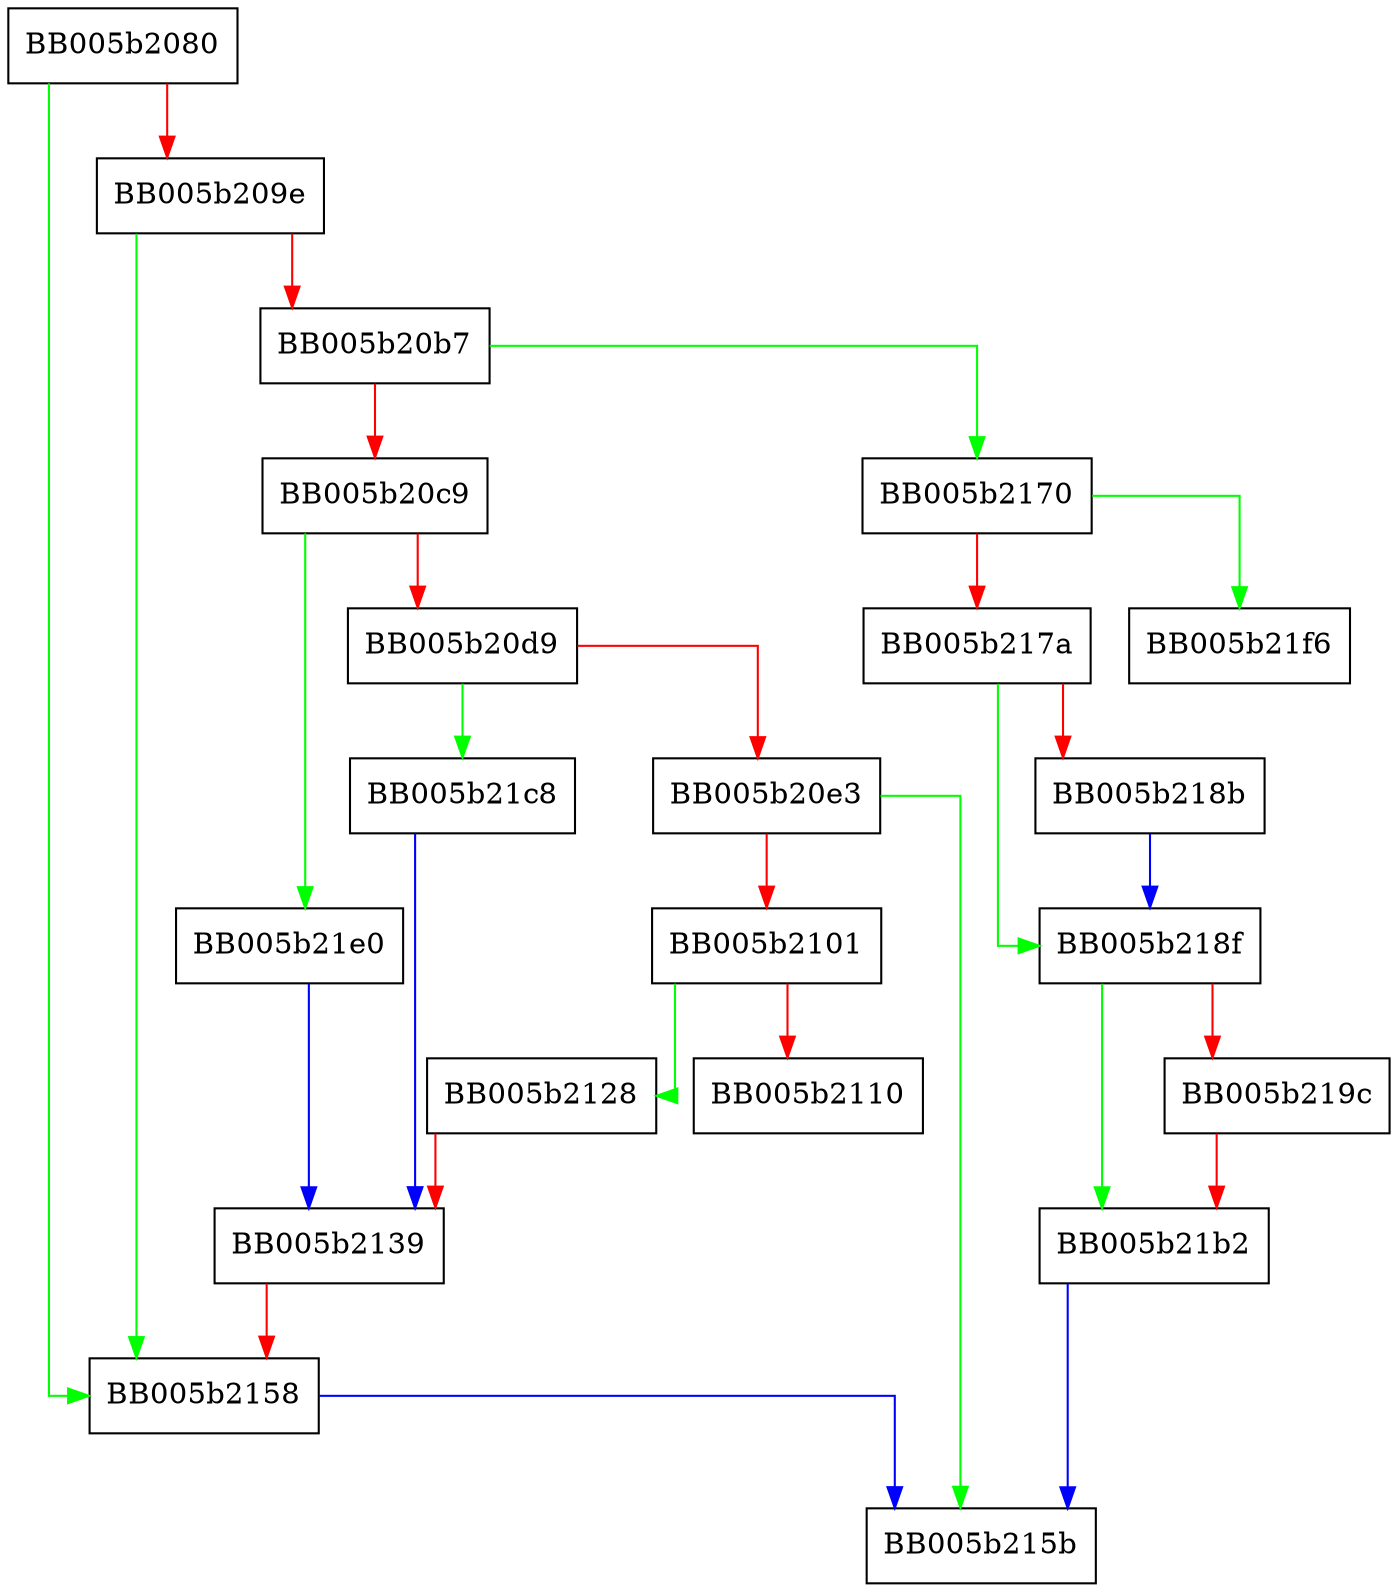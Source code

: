 digraph EVP_DigestFinal_ex {
  node [shape="box"];
  graph [splines=ortho];
  BB005b2080 -> BB005b2158 [color="green"];
  BB005b2080 -> BB005b209e [color="red"];
  BB005b209e -> BB005b2158 [color="green"];
  BB005b209e -> BB005b20b7 [color="red"];
  BB005b20b7 -> BB005b2170 [color="green"];
  BB005b20b7 -> BB005b20c9 [color="red"];
  BB005b20c9 -> BB005b21e0 [color="green"];
  BB005b20c9 -> BB005b20d9 [color="red"];
  BB005b20d9 -> BB005b21c8 [color="green"];
  BB005b20d9 -> BB005b20e3 [color="red"];
  BB005b20e3 -> BB005b215b [color="green"];
  BB005b20e3 -> BB005b2101 [color="red"];
  BB005b2101 -> BB005b2128 [color="green"];
  BB005b2101 -> BB005b2110 [color="red"];
  BB005b2128 -> BB005b2139 [color="red"];
  BB005b2139 -> BB005b2158 [color="red"];
  BB005b2158 -> BB005b215b [color="blue"];
  BB005b2170 -> BB005b21f6 [color="green"];
  BB005b2170 -> BB005b217a [color="red"];
  BB005b217a -> BB005b218f [color="green"];
  BB005b217a -> BB005b218b [color="red"];
  BB005b218b -> BB005b218f [color="blue"];
  BB005b218f -> BB005b21b2 [color="green"];
  BB005b218f -> BB005b219c [color="red"];
  BB005b219c -> BB005b21b2 [color="red"];
  BB005b21b2 -> BB005b215b [color="blue"];
  BB005b21c8 -> BB005b2139 [color="blue"];
  BB005b21e0 -> BB005b2139 [color="blue"];
}